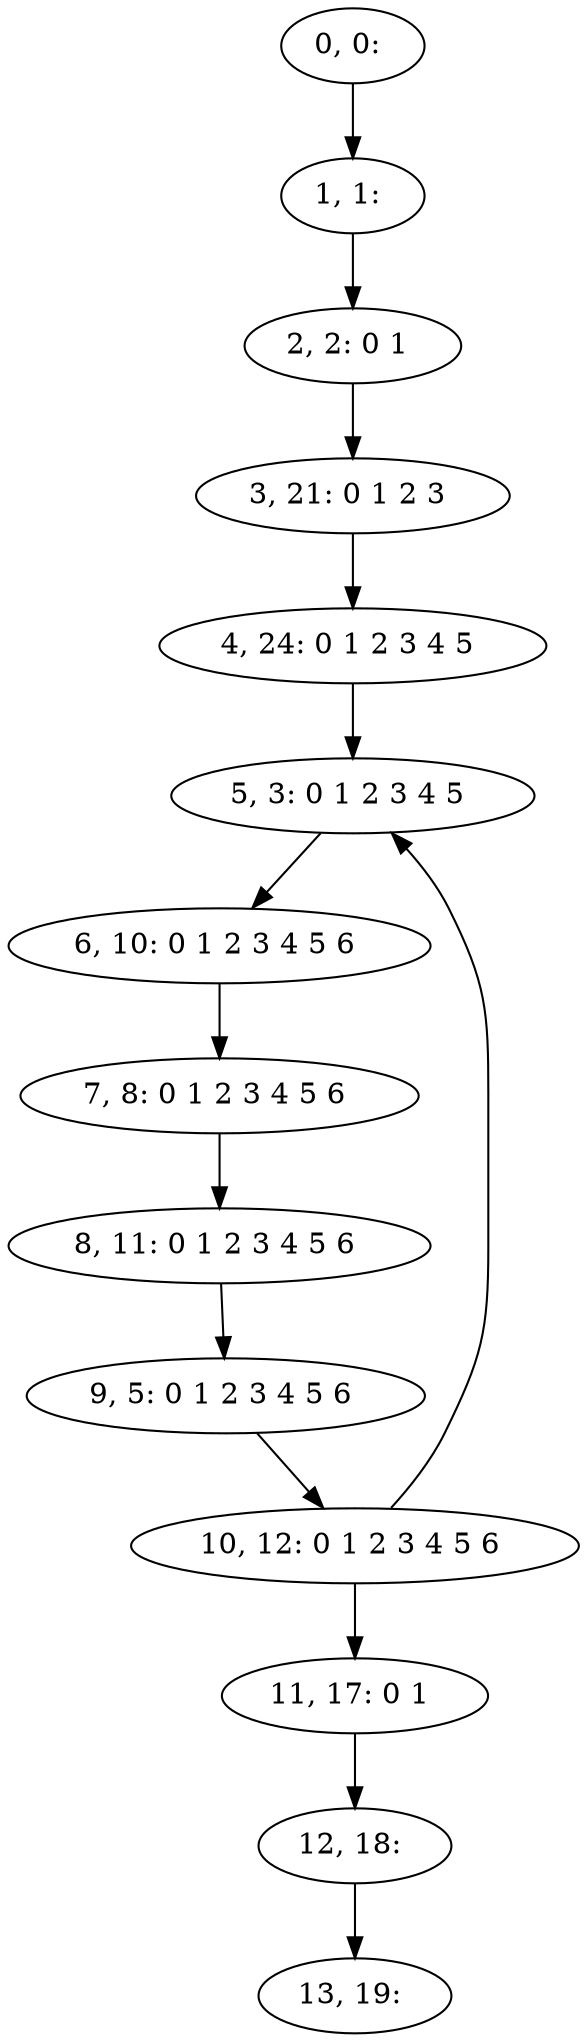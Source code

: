 digraph G {
0[label="0, 0: "];
1[label="1, 1: "];
2[label="2, 2: 0 1 "];
3[label="3, 21: 0 1 2 3 "];
4[label="4, 24: 0 1 2 3 4 5 "];
5[label="5, 3: 0 1 2 3 4 5 "];
6[label="6, 10: 0 1 2 3 4 5 6 "];
7[label="7, 8: 0 1 2 3 4 5 6 "];
8[label="8, 11: 0 1 2 3 4 5 6 "];
9[label="9, 5: 0 1 2 3 4 5 6 "];
10[label="10, 12: 0 1 2 3 4 5 6 "];
11[label="11, 17: 0 1 "];
12[label="12, 18: "];
13[label="13, 19: "];
0->1 ;
1->2 ;
2->3 ;
3->4 ;
4->5 ;
5->6 ;
6->7 ;
7->8 ;
8->9 ;
9->10 ;
10->11 ;
10->5 ;
11->12 ;
12->13 ;
}
